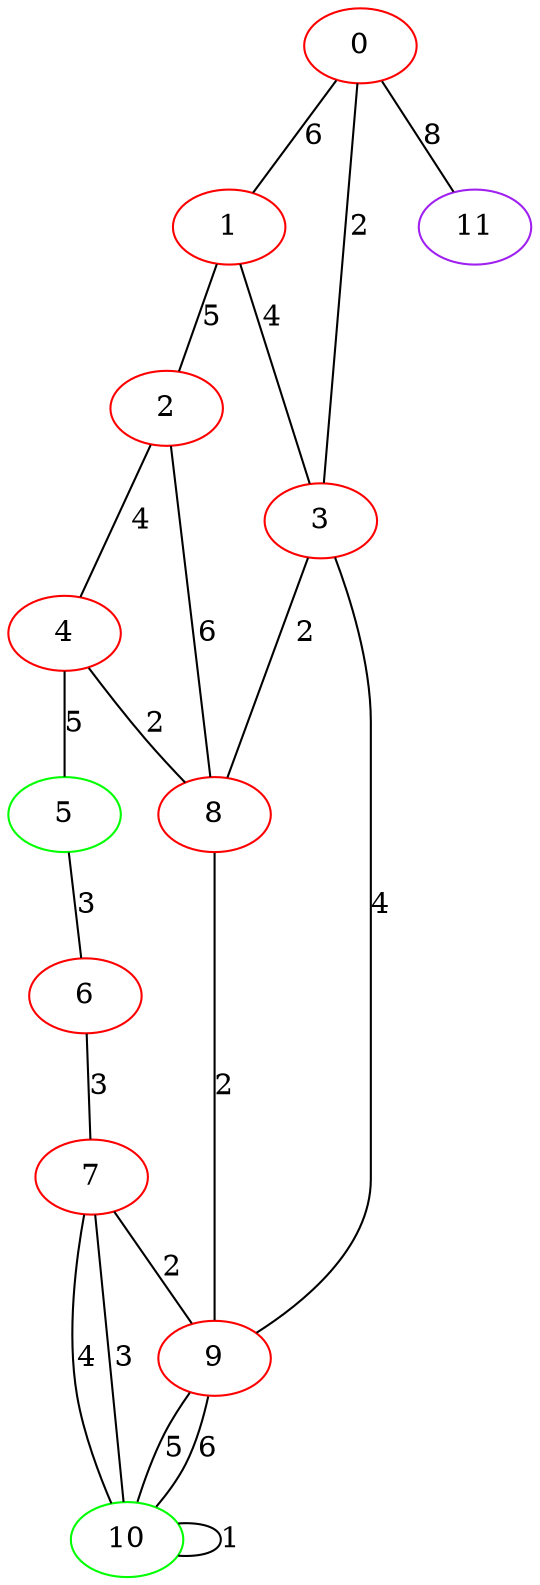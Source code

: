 graph "" {
0 [color=red, weight=1];
1 [color=red, weight=1];
2 [color=red, weight=1];
3 [color=red, weight=1];
4 [color=red, weight=1];
5 [color=green, weight=2];
6 [color=red, weight=1];
7 [color=red, weight=1];
8 [color=red, weight=1];
9 [color=red, weight=1];
10 [color=green, weight=2];
11 [color=purple, weight=4];
0 -- 11  [key=0, label=8];
0 -- 1  [key=0, label=6];
0 -- 3  [key=0, label=2];
1 -- 2  [key=0, label=5];
1 -- 3  [key=0, label=4];
2 -- 8  [key=0, label=6];
2 -- 4  [key=0, label=4];
3 -- 8  [key=0, label=2];
3 -- 9  [key=0, label=4];
4 -- 8  [key=0, label=2];
4 -- 5  [key=0, label=5];
5 -- 6  [key=0, label=3];
6 -- 7  [key=0, label=3];
7 -- 9  [key=0, label=2];
7 -- 10  [key=0, label=3];
7 -- 10  [key=1, label=4];
8 -- 9  [key=0, label=2];
9 -- 10  [key=0, label=5];
9 -- 10  [key=1, label=6];
10 -- 10  [key=0, label=1];
}
